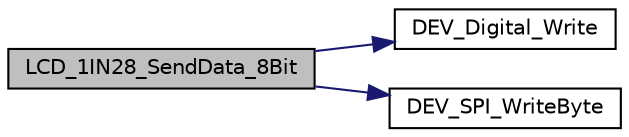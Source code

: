 digraph "LCD_1IN28_SendData_8Bit"
{
 // LATEX_PDF_SIZE
  bgcolor="transparent";
  edge [fontname="Helvetica",fontsize="10",labelfontname="Helvetica",labelfontsize="10"];
  node [fontname="Helvetica",fontsize="10",shape=record];
  rankdir="LR";
  Node1 [label="LCD_1IN28_SendData_8Bit",height=0.2,width=0.4,color="black", fillcolor="grey75", style="filled", fontcolor="black",tooltip="function : send data parameter: Data : Write data"];
  Node1 -> Node2 [color="midnightblue",fontsize="10",style="solid",fontname="Helvetica"];
  Node2 [label="DEV_Digital_Write",height=0.2,width=0.4,color="black",URL="$DEV__Config_8c.html#a115bf3186fb590c5a9fa1bbfc2f38352",tooltip="GPIO read and write."];
  Node1 -> Node3 [color="midnightblue",fontsize="10",style="solid",fontname="Helvetica"];
  Node3 [label="DEV_SPI_WriteByte",height=0.2,width=0.4,color="black",URL="$DEV__Config_8c.html#a81090f78e7cb924d294d518b16ce3cc3",tooltip="SPI."];
}
